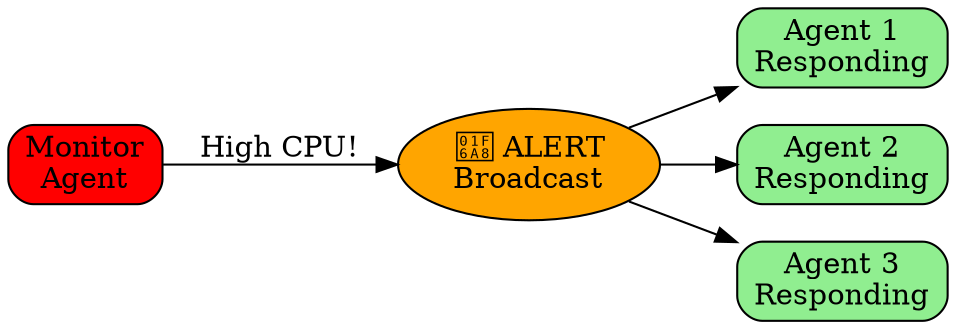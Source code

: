 digraph G {
    rankdir=LR;
    node [shape=box, style="rounded,filled"];
    
    // Monitor detects issue
    monitor [label="Monitor\nAgent", fillcolor=red];
    
    // Broadcast to all
    broadcast [label="🚨 ALERT\nBroadcast", shape=ellipse, fillcolor=orange];
    
    // All agents respond
    agent1 [label="Agent 1\nResponding", fillcolor=lightgreen];
    agent2 [label="Agent 2\nResponding", fillcolor=lightgreen];
    agent3 [label="Agent 3\nResponding", fillcolor=lightgreen];
    
    // Flow
    monitor -> broadcast [label="High CPU!"];
    broadcast -> agent1;
    broadcast -> agent2;
    broadcast -> agent3;
}